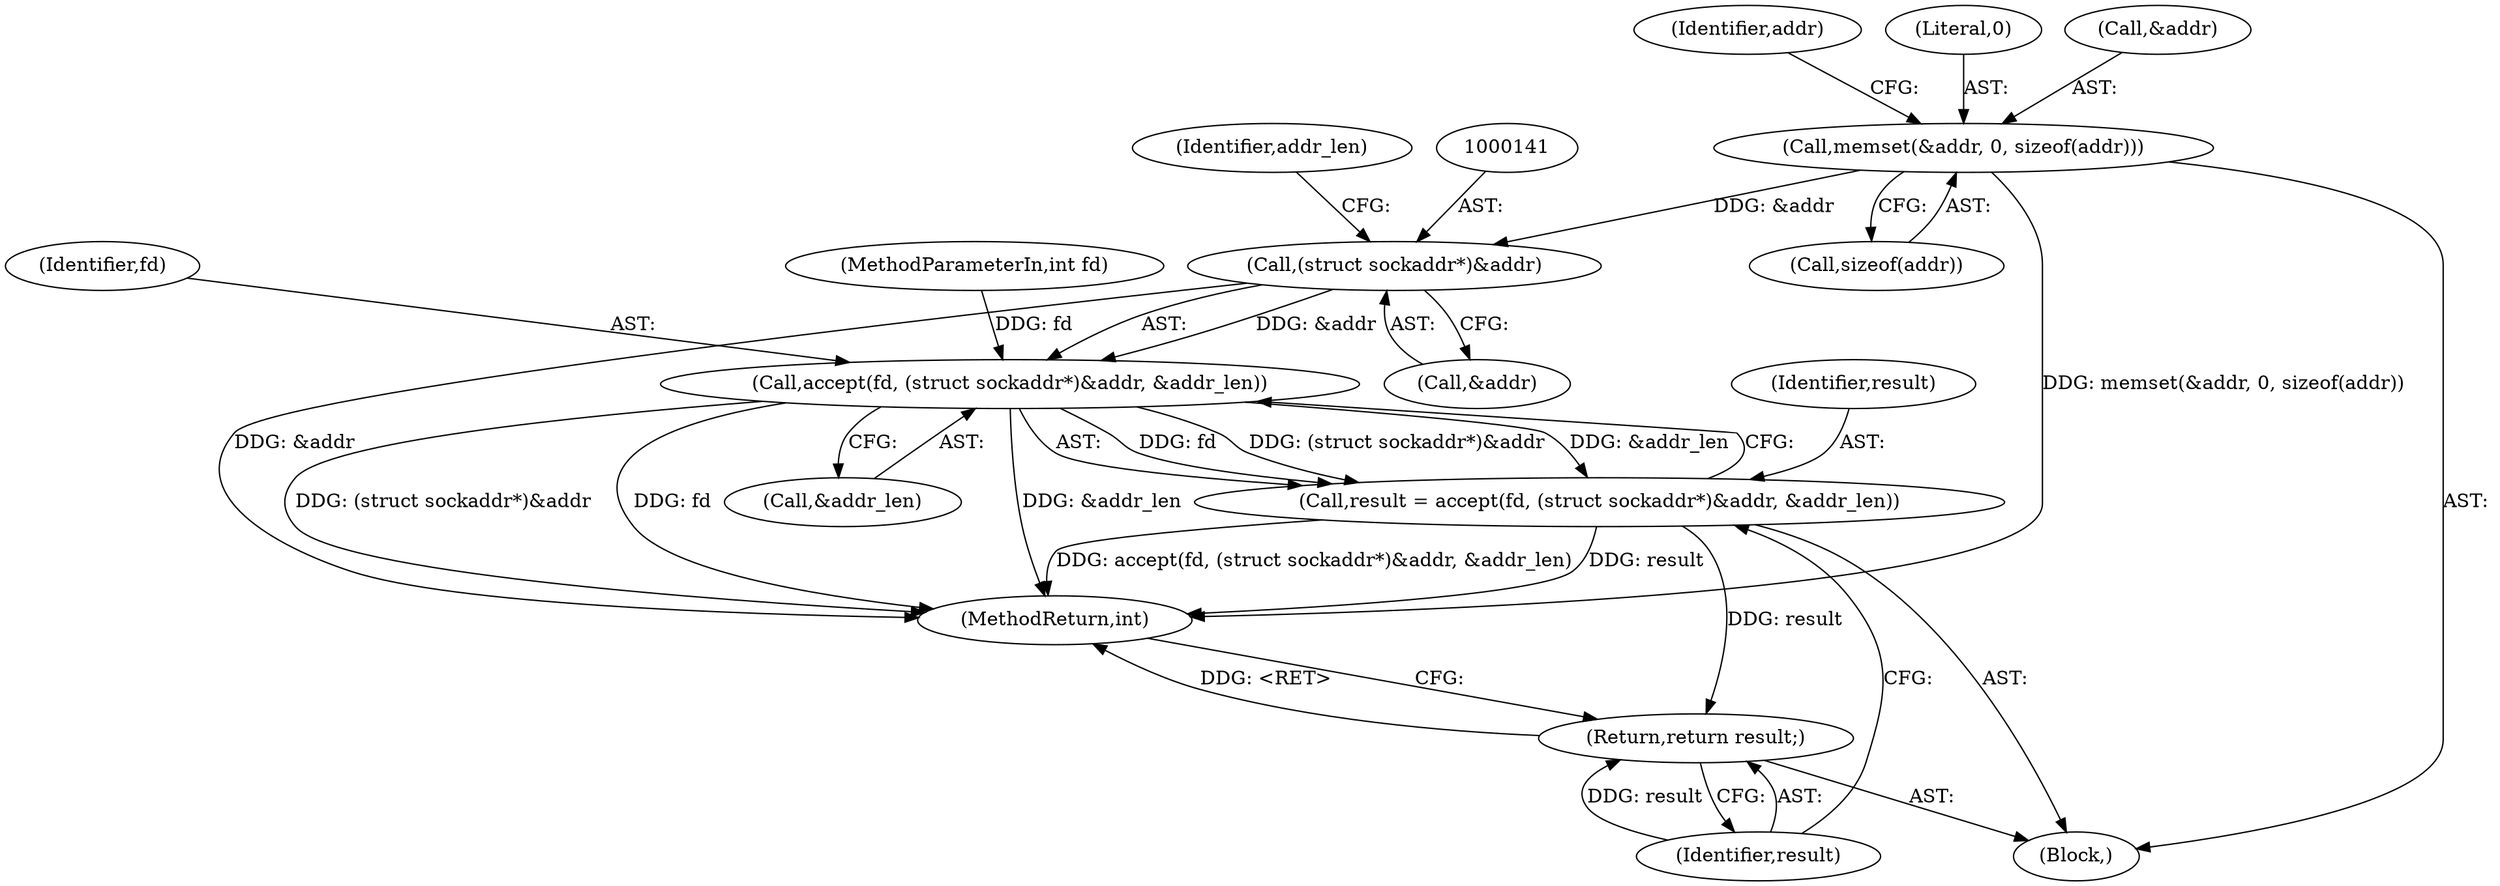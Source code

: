 digraph "0_libimobiledevice_df1f5c4d70d0c19ad40072f5246ca457e7f9849e@API" {
"1000107" [label="(Call,memset(&addr, 0, sizeof(addr)))"];
"1000140" [label="(Call,(struct sockaddr*)&addr)"];
"1000138" [label="(Call,accept(fd, (struct sockaddr*)&addr, &addr_len))"];
"1000136" [label="(Call,result = accept(fd, (struct sockaddr*)&addr, &addr_len))"];
"1000146" [label="(Return,return result;)"];
"1000115" [label="(Identifier,addr)"];
"1000146" [label="(Return,return result;)"];
"1000139" [label="(Identifier,fd)"];
"1000111" [label="(Call,sizeof(addr))"];
"1000107" [label="(Call,memset(&addr, 0, sizeof(addr)))"];
"1000140" [label="(Call,(struct sockaddr*)&addr)"];
"1000145" [label="(Identifier,addr_len)"];
"1000110" [label="(Literal,0)"];
"1000103" [label="(Block,)"];
"1000142" [label="(Call,&addr)"];
"1000101" [label="(MethodParameterIn,int fd)"];
"1000136" [label="(Call,result = accept(fd, (struct sockaddr*)&addr, &addr_len))"];
"1000148" [label="(MethodReturn,int)"];
"1000108" [label="(Call,&addr)"];
"1000138" [label="(Call,accept(fd, (struct sockaddr*)&addr, &addr_len))"];
"1000147" [label="(Identifier,result)"];
"1000137" [label="(Identifier,result)"];
"1000144" [label="(Call,&addr_len)"];
"1000107" -> "1000103"  [label="AST: "];
"1000107" -> "1000111"  [label="CFG: "];
"1000108" -> "1000107"  [label="AST: "];
"1000110" -> "1000107"  [label="AST: "];
"1000111" -> "1000107"  [label="AST: "];
"1000115" -> "1000107"  [label="CFG: "];
"1000107" -> "1000148"  [label="DDG: memset(&addr, 0, sizeof(addr))"];
"1000107" -> "1000140"  [label="DDG: &addr"];
"1000140" -> "1000138"  [label="AST: "];
"1000140" -> "1000142"  [label="CFG: "];
"1000141" -> "1000140"  [label="AST: "];
"1000142" -> "1000140"  [label="AST: "];
"1000145" -> "1000140"  [label="CFG: "];
"1000140" -> "1000148"  [label="DDG: &addr"];
"1000140" -> "1000138"  [label="DDG: &addr"];
"1000138" -> "1000136"  [label="AST: "];
"1000138" -> "1000144"  [label="CFG: "];
"1000139" -> "1000138"  [label="AST: "];
"1000144" -> "1000138"  [label="AST: "];
"1000136" -> "1000138"  [label="CFG: "];
"1000138" -> "1000148"  [label="DDG: (struct sockaddr*)&addr"];
"1000138" -> "1000148"  [label="DDG: fd"];
"1000138" -> "1000148"  [label="DDG: &addr_len"];
"1000138" -> "1000136"  [label="DDG: fd"];
"1000138" -> "1000136"  [label="DDG: (struct sockaddr*)&addr"];
"1000138" -> "1000136"  [label="DDG: &addr_len"];
"1000101" -> "1000138"  [label="DDG: fd"];
"1000136" -> "1000103"  [label="AST: "];
"1000137" -> "1000136"  [label="AST: "];
"1000147" -> "1000136"  [label="CFG: "];
"1000136" -> "1000148"  [label="DDG: accept(fd, (struct sockaddr*)&addr, &addr_len)"];
"1000136" -> "1000148"  [label="DDG: result"];
"1000136" -> "1000146"  [label="DDG: result"];
"1000146" -> "1000103"  [label="AST: "];
"1000146" -> "1000147"  [label="CFG: "];
"1000147" -> "1000146"  [label="AST: "];
"1000148" -> "1000146"  [label="CFG: "];
"1000146" -> "1000148"  [label="DDG: <RET>"];
"1000147" -> "1000146"  [label="DDG: result"];
}
